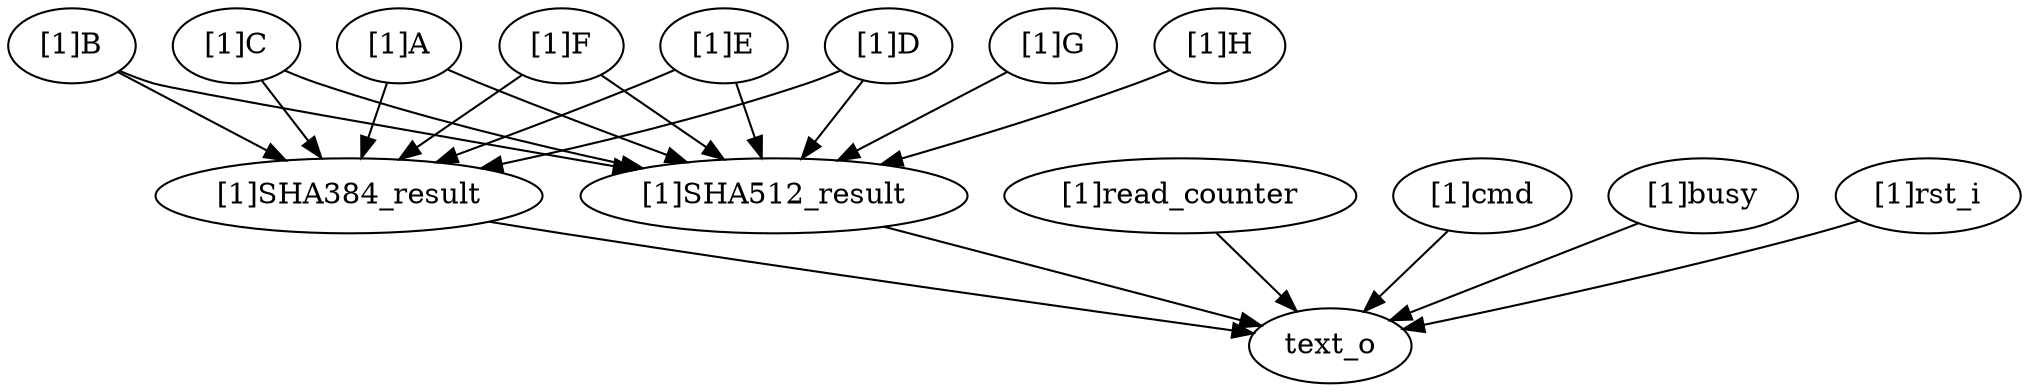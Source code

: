 strict digraph "" {
	text_o	 [complexity=0,
		importance=0.0366246858708,
		rank=0.0];
	"[1]B"	 [complexity=41,
		importance=0.628930246688,
		rank=0.0153397621143];
	"[1]SHA384_result"	 [complexity=24,
		importance=0.453595437279,
		rank=0.0188998098866];
	"[1]B" -> "[1]SHA384_result";
	"[1]SHA512_result"	 [complexity=32,
		importance=0.60403442169,
		rank=0.0188760756778];
	"[1]B" -> "[1]SHA512_result";
	"[1]SHA384_result" -> text_o;
	"[1]SHA512_result" -> text_o;
	"[1]read_counter"	 [complexity=2,
		importance=1.10816216061,
		rank=0.554081080304];
	"[1]read_counter" -> text_o;
	"[1]C"	 [complexity=41,
		importance=0.628233898222,
		rank=0.0153227780054];
	"[1]C" -> "[1]SHA384_result";
	"[1]C" -> "[1]SHA512_result";
	"[1]cmd"	 [complexity=2,
		importance=2.25183178403,
		rank=1.12591589201];
	"[1]cmd" -> text_o;
	"[1]A"	 [complexity=41,
		importance=0.631904970315,
		rank=0.0154123163491];
	"[1]A" -> "[1]SHA384_result";
	"[1]A" -> "[1]SHA512_result";
	"[1]G"	 [complexity=41,
		importance=0.627747987719,
		rank=0.0153109265297];
	"[1]G" -> "[1]SHA512_result";
	"[1]F"	 [complexity=41,
		importance=0.627636603947,
		rank=0.0153082098524];
	"[1]F" -> "[1]SHA384_result";
	"[1]F" -> "[1]SHA512_result";
	"[1]E"	 [complexity=41,
		importance=0.628482284024,
		rank=0.0153288361957];
	"[1]E" -> "[1]SHA384_result";
	"[1]E" -> "[1]SHA512_result";
	"[1]D"	 [complexity=41,
		importance=0.630011334755,
		rank=0.015366130116];
	"[1]D" -> "[1]SHA384_result";
	"[1]D" -> "[1]SHA512_result";
	"[1]busy"	 [complexity=1,
		importance=1.1444414937,
		rank=1.1444414937];
	"[1]busy" -> text_o;
	"[1]H"	 [complexity=41,
		importance=0.631038199174,
		rank=0.0153911755896];
	"[1]H" -> "[1]SHA512_result";
	"[1]rst_i"	 [complexity=1,
		importance=1.18070151783,
		rank=1.18070151783];
	"[1]rst_i" -> text_o;
}

